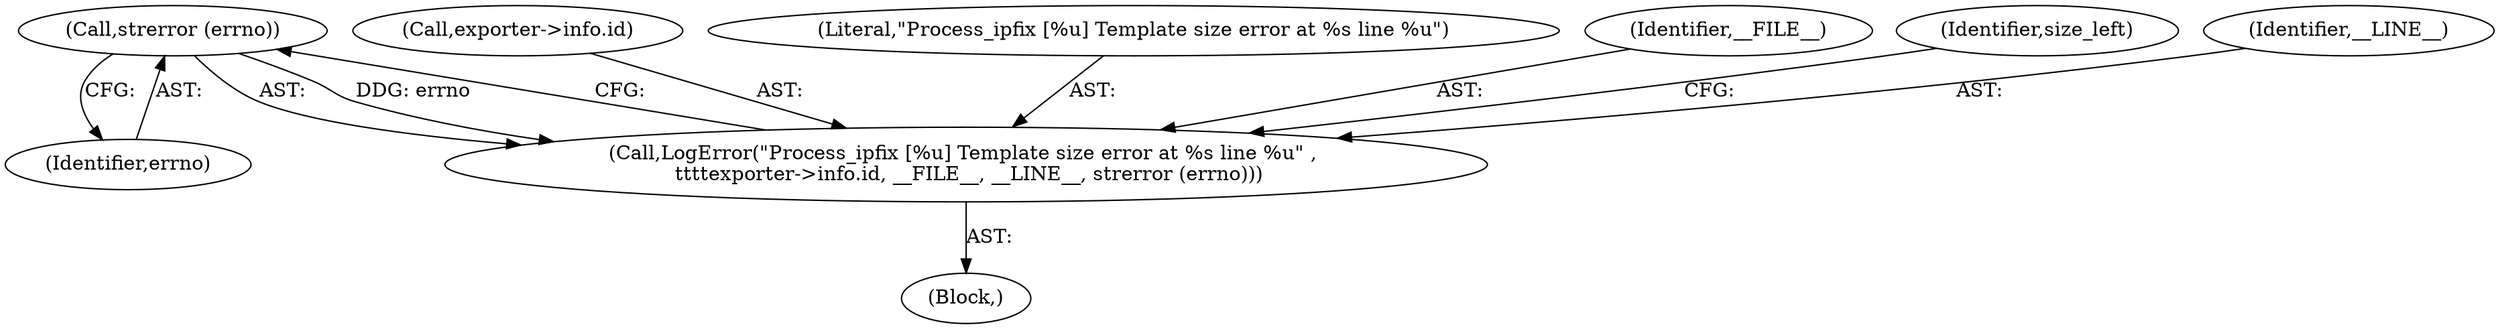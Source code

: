 digraph "0_nfdump_3b006ededaf351f1723aea6c727c9edd1b1fff9b@API" {
"1000140" [label="(Call,strerror (errno))"];
"1000131" [label="(Call,LogError(\"Process_ipfix [%u] Template size error at %s line %u\" , \n \t\t\t\texporter->info.id, __FILE__, __LINE__, strerror (errno)))"];
"1000131" [label="(Call,LogError(\"Process_ipfix [%u] Template size error at %s line %u\" , \n \t\t\t\texporter->info.id, __FILE__, __LINE__, strerror (errno)))"];
"1000133" [label="(Call,exporter->info.id)"];
"1000132" [label="(Literal,\"Process_ipfix [%u] Template size error at %s line %u\")"];
"1000140" [label="(Call,strerror (errno))"];
"1000138" [label="(Identifier,__FILE__)"];
"1000130" [label="(Block,)"];
"1000141" [label="(Identifier,errno)"];
"1000143" [label="(Identifier,size_left)"];
"1000139" [label="(Identifier,__LINE__)"];
"1000140" -> "1000131"  [label="AST: "];
"1000140" -> "1000141"  [label="CFG: "];
"1000141" -> "1000140"  [label="AST: "];
"1000131" -> "1000140"  [label="CFG: "];
"1000140" -> "1000131"  [label="DDG: errno"];
"1000131" -> "1000130"  [label="AST: "];
"1000132" -> "1000131"  [label="AST: "];
"1000133" -> "1000131"  [label="AST: "];
"1000138" -> "1000131"  [label="AST: "];
"1000139" -> "1000131"  [label="AST: "];
"1000143" -> "1000131"  [label="CFG: "];
}
